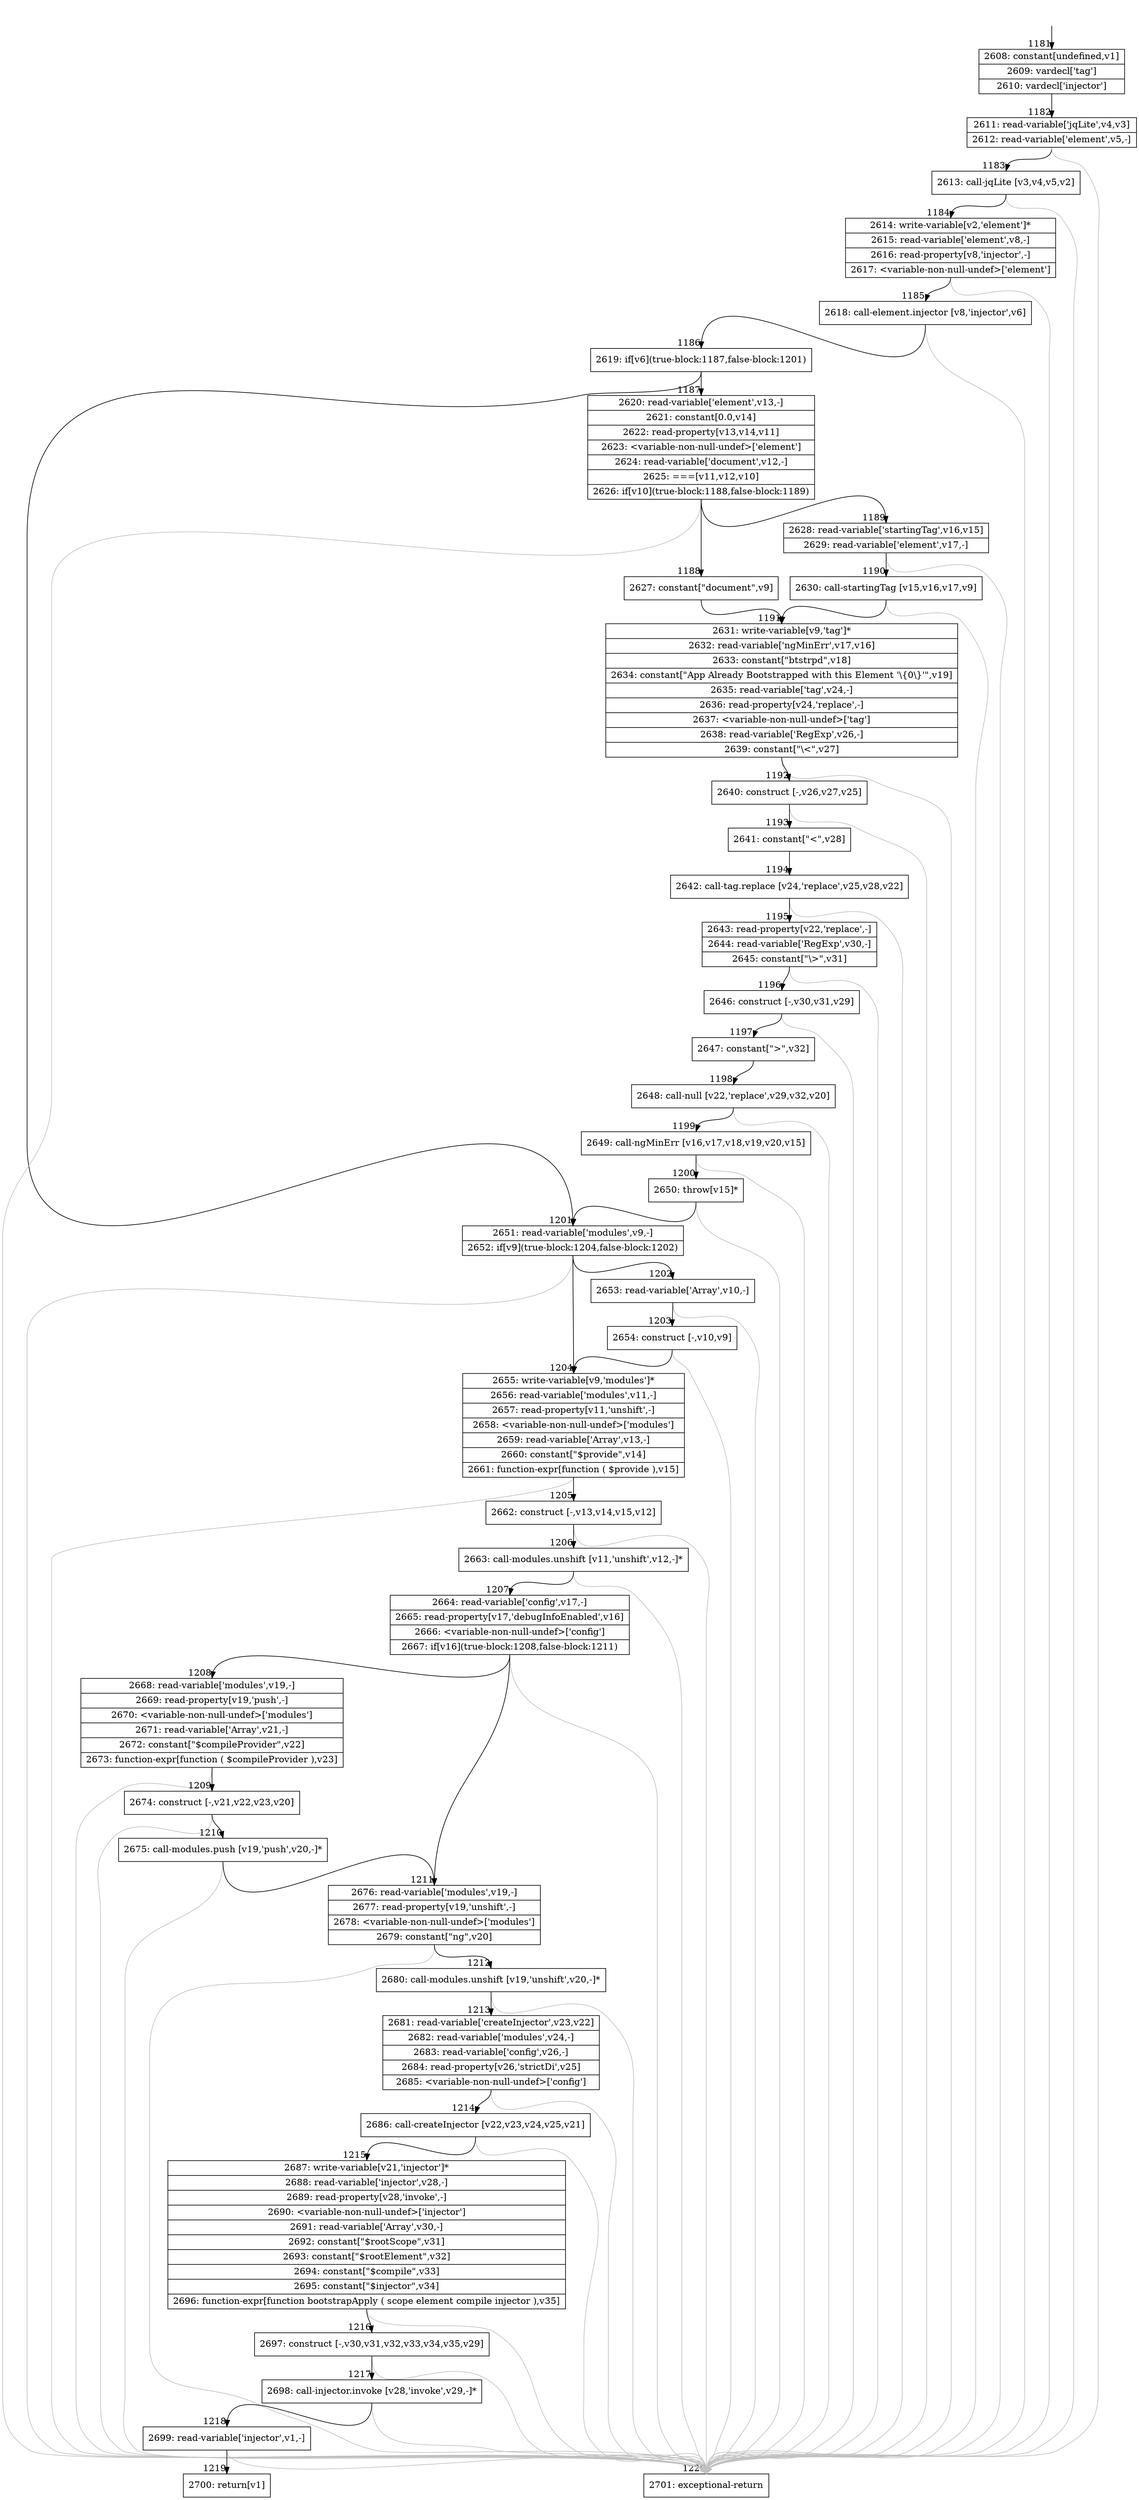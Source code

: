 digraph {
rankdir="TD"
BB_entry84[shape=none,label=""];
BB_entry84 -> BB1181 [tailport=s, headport=n, headlabel="    1181"]
BB1181 [shape=record label="{2608: constant[undefined,v1]|2609: vardecl['tag']|2610: vardecl['injector']}" ] 
BB1181 -> BB1182 [tailport=s, headport=n, headlabel="      1182"]
BB1182 [shape=record label="{2611: read-variable['jqLite',v4,v3]|2612: read-variable['element',v5,-]}" ] 
BB1182 -> BB1183 [tailport=s, headport=n, headlabel="      1183"]
BB1182 -> BB1220 [tailport=s, headport=n, color=gray, headlabel="      1220"]
BB1183 [shape=record label="{2613: call-jqLite [v3,v4,v5,v2]}" ] 
BB1183 -> BB1184 [tailport=s, headport=n, headlabel="      1184"]
BB1183 -> BB1220 [tailport=s, headport=n, color=gray]
BB1184 [shape=record label="{2614: write-variable[v2,'element']*|2615: read-variable['element',v8,-]|2616: read-property[v8,'injector',-]|2617: \<variable-non-null-undef\>['element']}" ] 
BB1184 -> BB1185 [tailport=s, headport=n, headlabel="      1185"]
BB1184 -> BB1220 [tailport=s, headport=n, color=gray]
BB1185 [shape=record label="{2618: call-element.injector [v8,'injector',v6]}" ] 
BB1185 -> BB1186 [tailport=s, headport=n, headlabel="      1186"]
BB1185 -> BB1220 [tailport=s, headport=n, color=gray]
BB1186 [shape=record label="{2619: if[v6](true-block:1187,false-block:1201)}" ] 
BB1186 -> BB1187 [tailport=s, headport=n, headlabel="      1187"]
BB1186 -> BB1201 [tailport=s, headport=n, headlabel="      1201"]
BB1187 [shape=record label="{2620: read-variable['element',v13,-]|2621: constant[0.0,v14]|2622: read-property[v13,v14,v11]|2623: \<variable-non-null-undef\>['element']|2624: read-variable['document',v12,-]|2625: ===[v11,v12,v10]|2626: if[v10](true-block:1188,false-block:1189)}" ] 
BB1187 -> BB1188 [tailport=s, headport=n, headlabel="      1188"]
BB1187 -> BB1189 [tailport=s, headport=n, headlabel="      1189"]
BB1187 -> BB1220 [tailport=s, headport=n, color=gray]
BB1188 [shape=record label="{2627: constant[\"document\",v9]}" ] 
BB1188 -> BB1191 [tailport=s, headport=n, headlabel="      1191"]
BB1189 [shape=record label="{2628: read-variable['startingTag',v16,v15]|2629: read-variable['element',v17,-]}" ] 
BB1189 -> BB1190 [tailport=s, headport=n, headlabel="      1190"]
BB1189 -> BB1220 [tailport=s, headport=n, color=gray]
BB1190 [shape=record label="{2630: call-startingTag [v15,v16,v17,v9]}" ] 
BB1190 -> BB1191 [tailport=s, headport=n]
BB1190 -> BB1220 [tailport=s, headport=n, color=gray]
BB1191 [shape=record label="{2631: write-variable[v9,'tag']*|2632: read-variable['ngMinErr',v17,v16]|2633: constant[\"btstrpd\",v18]|2634: constant[\"App Already Bootstrapped with this Element '\\\{0\\\}'\",v19]|2635: read-variable['tag',v24,-]|2636: read-property[v24,'replace',-]|2637: \<variable-non-null-undef\>['tag']|2638: read-variable['RegExp',v26,-]|2639: constant[\"\\\<\",v27]}" ] 
BB1191 -> BB1192 [tailport=s, headport=n, headlabel="      1192"]
BB1191 -> BB1220 [tailport=s, headport=n, color=gray]
BB1192 [shape=record label="{2640: construct [-,v26,v27,v25]}" ] 
BB1192 -> BB1193 [tailport=s, headport=n, headlabel="      1193"]
BB1192 -> BB1220 [tailport=s, headport=n, color=gray]
BB1193 [shape=record label="{2641: constant[\"&lt;\",v28]}" ] 
BB1193 -> BB1194 [tailport=s, headport=n, headlabel="      1194"]
BB1194 [shape=record label="{2642: call-tag.replace [v24,'replace',v25,v28,v22]}" ] 
BB1194 -> BB1195 [tailport=s, headport=n, headlabel="      1195"]
BB1194 -> BB1220 [tailport=s, headport=n, color=gray]
BB1195 [shape=record label="{2643: read-property[v22,'replace',-]|2644: read-variable['RegExp',v30,-]|2645: constant[\"\\\>\",v31]}" ] 
BB1195 -> BB1196 [tailport=s, headport=n, headlabel="      1196"]
BB1195 -> BB1220 [tailport=s, headport=n, color=gray]
BB1196 [shape=record label="{2646: construct [-,v30,v31,v29]}" ] 
BB1196 -> BB1197 [tailport=s, headport=n, headlabel="      1197"]
BB1196 -> BB1220 [tailport=s, headport=n, color=gray]
BB1197 [shape=record label="{2647: constant[\"&gt;\",v32]}" ] 
BB1197 -> BB1198 [tailport=s, headport=n, headlabel="      1198"]
BB1198 [shape=record label="{2648: call-null [v22,'replace',v29,v32,v20]}" ] 
BB1198 -> BB1199 [tailport=s, headport=n, headlabel="      1199"]
BB1198 -> BB1220 [tailport=s, headport=n, color=gray]
BB1199 [shape=record label="{2649: call-ngMinErr [v16,v17,v18,v19,v20,v15]}" ] 
BB1199 -> BB1200 [tailport=s, headport=n, headlabel="      1200"]
BB1199 -> BB1220 [tailport=s, headport=n, color=gray]
BB1200 [shape=record label="{2650: throw[v15]*}" ] 
BB1200 -> BB1201 [tailport=s, headport=n]
BB1200 -> BB1220 [tailport=s, headport=n, color=gray]
BB1201 [shape=record label="{2651: read-variable['modules',v9,-]|2652: if[v9](true-block:1204,false-block:1202)}" ] 
BB1201 -> BB1204 [tailport=s, headport=n, headlabel="      1204"]
BB1201 -> BB1202 [tailport=s, headport=n, headlabel="      1202"]
BB1201 -> BB1220 [tailport=s, headport=n, color=gray]
BB1202 [shape=record label="{2653: read-variable['Array',v10,-]}" ] 
BB1202 -> BB1203 [tailport=s, headport=n, headlabel="      1203"]
BB1202 -> BB1220 [tailport=s, headport=n, color=gray]
BB1203 [shape=record label="{2654: construct [-,v10,v9]}" ] 
BB1203 -> BB1204 [tailport=s, headport=n]
BB1203 -> BB1220 [tailport=s, headport=n, color=gray]
BB1204 [shape=record label="{2655: write-variable[v9,'modules']*|2656: read-variable['modules',v11,-]|2657: read-property[v11,'unshift',-]|2658: \<variable-non-null-undef\>['modules']|2659: read-variable['Array',v13,-]|2660: constant[\"$provide\",v14]|2661: function-expr[function ( $provide ),v15]}" ] 
BB1204 -> BB1205 [tailport=s, headport=n, headlabel="      1205"]
BB1204 -> BB1220 [tailport=s, headport=n, color=gray]
BB1205 [shape=record label="{2662: construct [-,v13,v14,v15,v12]}" ] 
BB1205 -> BB1206 [tailport=s, headport=n, headlabel="      1206"]
BB1205 -> BB1220 [tailport=s, headport=n, color=gray]
BB1206 [shape=record label="{2663: call-modules.unshift [v11,'unshift',v12,-]*}" ] 
BB1206 -> BB1207 [tailport=s, headport=n, headlabel="      1207"]
BB1206 -> BB1220 [tailport=s, headport=n, color=gray]
BB1207 [shape=record label="{2664: read-variable['config',v17,-]|2665: read-property[v17,'debugInfoEnabled',v16]|2666: \<variable-non-null-undef\>['config']|2667: if[v16](true-block:1208,false-block:1211)}" ] 
BB1207 -> BB1208 [tailport=s, headport=n, headlabel="      1208"]
BB1207 -> BB1211 [tailport=s, headport=n, headlabel="      1211"]
BB1207 -> BB1220 [tailport=s, headport=n, color=gray]
BB1208 [shape=record label="{2668: read-variable['modules',v19,-]|2669: read-property[v19,'push',-]|2670: \<variable-non-null-undef\>['modules']|2671: read-variable['Array',v21,-]|2672: constant[\"$compileProvider\",v22]|2673: function-expr[function ( $compileProvider ),v23]}" ] 
BB1208 -> BB1209 [tailport=s, headport=n, headlabel="      1209"]
BB1208 -> BB1220 [tailport=s, headport=n, color=gray]
BB1209 [shape=record label="{2674: construct [-,v21,v22,v23,v20]}" ] 
BB1209 -> BB1210 [tailport=s, headport=n, headlabel="      1210"]
BB1209 -> BB1220 [tailport=s, headport=n, color=gray]
BB1210 [shape=record label="{2675: call-modules.push [v19,'push',v20,-]*}" ] 
BB1210 -> BB1211 [tailport=s, headport=n]
BB1210 -> BB1220 [tailport=s, headport=n, color=gray]
BB1211 [shape=record label="{2676: read-variable['modules',v19,-]|2677: read-property[v19,'unshift',-]|2678: \<variable-non-null-undef\>['modules']|2679: constant[\"ng\",v20]}" ] 
BB1211 -> BB1212 [tailport=s, headport=n, headlabel="      1212"]
BB1211 -> BB1220 [tailport=s, headport=n, color=gray]
BB1212 [shape=record label="{2680: call-modules.unshift [v19,'unshift',v20,-]*}" ] 
BB1212 -> BB1213 [tailport=s, headport=n, headlabel="      1213"]
BB1212 -> BB1220 [tailport=s, headport=n, color=gray]
BB1213 [shape=record label="{2681: read-variable['createInjector',v23,v22]|2682: read-variable['modules',v24,-]|2683: read-variable['config',v26,-]|2684: read-property[v26,'strictDi',v25]|2685: \<variable-non-null-undef\>['config']}" ] 
BB1213 -> BB1214 [tailport=s, headport=n, headlabel="      1214"]
BB1213 -> BB1220 [tailport=s, headport=n, color=gray]
BB1214 [shape=record label="{2686: call-createInjector [v22,v23,v24,v25,v21]}" ] 
BB1214 -> BB1215 [tailport=s, headport=n, headlabel="      1215"]
BB1214 -> BB1220 [tailport=s, headport=n, color=gray]
BB1215 [shape=record label="{2687: write-variable[v21,'injector']*|2688: read-variable['injector',v28,-]|2689: read-property[v28,'invoke',-]|2690: \<variable-non-null-undef\>['injector']|2691: read-variable['Array',v30,-]|2692: constant[\"$rootScope\",v31]|2693: constant[\"$rootElement\",v32]|2694: constant[\"$compile\",v33]|2695: constant[\"$injector\",v34]|2696: function-expr[function bootstrapApply ( scope element compile injector ),v35]}" ] 
BB1215 -> BB1216 [tailport=s, headport=n, headlabel="      1216"]
BB1215 -> BB1220 [tailport=s, headport=n, color=gray]
BB1216 [shape=record label="{2697: construct [-,v30,v31,v32,v33,v34,v35,v29]}" ] 
BB1216 -> BB1217 [tailport=s, headport=n, headlabel="      1217"]
BB1216 -> BB1220 [tailport=s, headport=n, color=gray]
BB1217 [shape=record label="{2698: call-injector.invoke [v28,'invoke',v29,-]*}" ] 
BB1217 -> BB1218 [tailport=s, headport=n, headlabel="      1218"]
BB1217 -> BB1220 [tailport=s, headport=n, color=gray]
BB1218 [shape=record label="{2699: read-variable['injector',v1,-]}" ] 
BB1218 -> BB1219 [tailport=s, headport=n, headlabel="      1219"]
BB1218 -> BB1220 [tailport=s, headport=n, color=gray]
BB1219 [shape=record label="{2700: return[v1]}" ] 
BB1220 [shape=record label="{2701: exceptional-return}" ] 
//#$~ 1639
}

